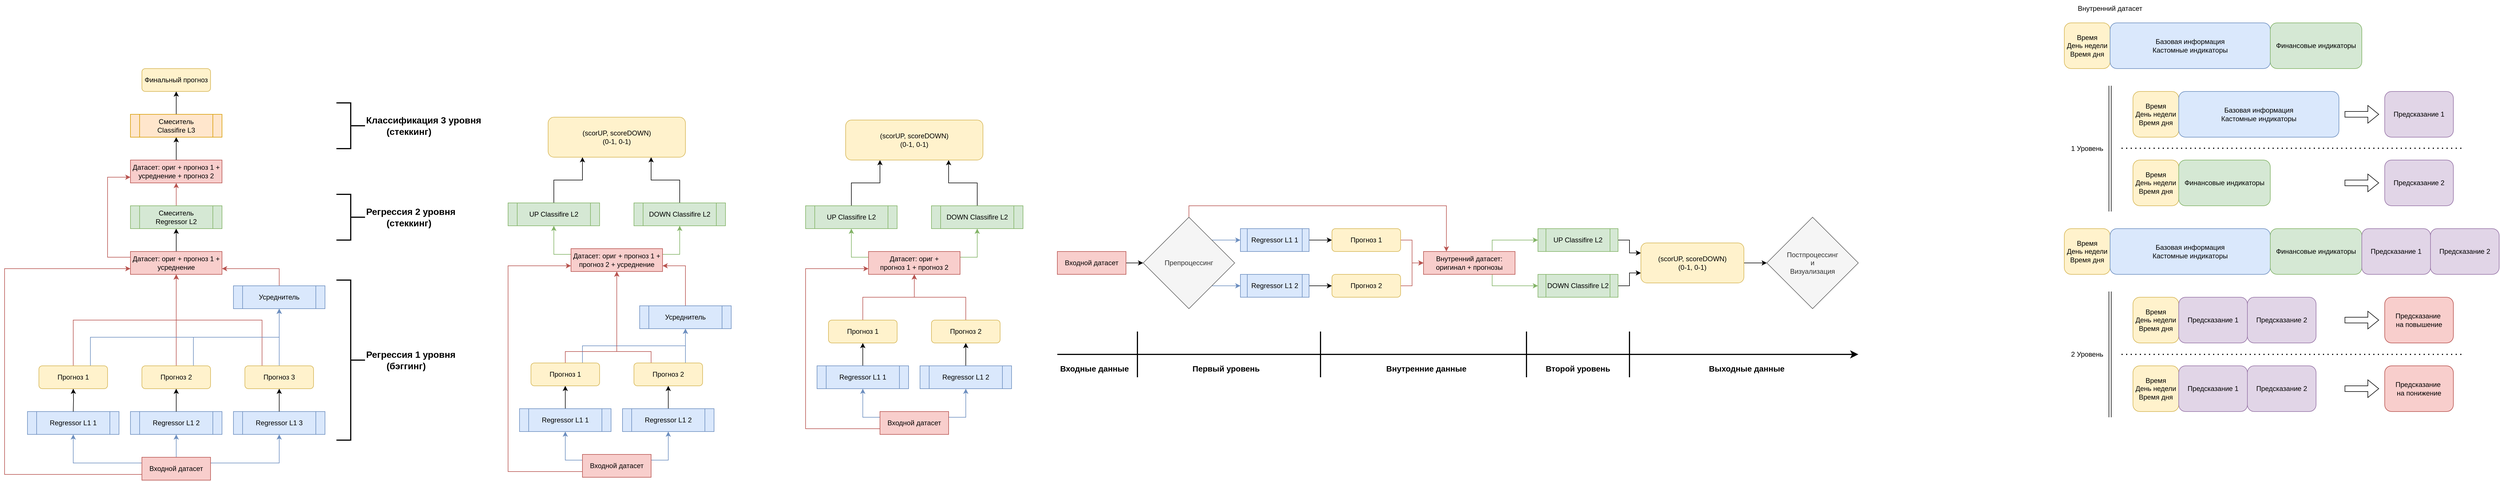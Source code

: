 <mxfile version="22.1.2" type="device">
  <diagram name="Страница 1" id="-PbHmPVPx92qNtvwvaU1">
    <mxGraphModel dx="3500" dy="2070" grid="1" gridSize="10" guides="1" tooltips="1" connect="1" arrows="1" fold="1" page="1" pageScale="1" pageWidth="1600" pageHeight="900" math="0" shadow="0">
      <root>
        <mxCell id="0" />
        <mxCell id="1" parent="0" />
        <mxCell id="qR7dvyqKIZMKu4I9WFlV-28" style="edgeStyle=orthogonalEdgeStyle;rounded=0;orthogonalLoop=1;jettySize=auto;html=1;exitX=1;exitY=0;exitDx=0;exitDy=0;entryX=0;entryY=0.5;entryDx=0;entryDy=0;fillColor=#dae8fc;strokeColor=#6c8ebf;" edge="1" parent="1" source="qR7dvyqKIZMKu4I9WFlV-21" target="qR7dvyqKIZMKu4I9WFlV-3">
          <mxGeometry relative="1" as="geometry" />
        </mxCell>
        <mxCell id="qR7dvyqKIZMKu4I9WFlV-27" style="edgeStyle=orthogonalEdgeStyle;rounded=0;orthogonalLoop=1;jettySize=auto;html=1;exitX=1;exitY=1;exitDx=0;exitDy=0;entryX=0;entryY=0.5;entryDx=0;entryDy=0;fillColor=#dae8fc;strokeColor=#6c8ebf;" edge="1" parent="1" source="qR7dvyqKIZMKu4I9WFlV-21" target="qR7dvyqKIZMKu4I9WFlV-2">
          <mxGeometry relative="1" as="geometry" />
        </mxCell>
        <mxCell id="IAB-obPx6H-1fxKOcOw--5" style="edgeStyle=orthogonalEdgeStyle;rounded=0;orthogonalLoop=1;jettySize=auto;html=1;entryX=0.5;entryY=1;entryDx=0;entryDy=0;fillColor=#dae8fc;strokeColor=#6c8ebf;" parent="1" source="IAB-obPx6H-1fxKOcOw--1" target="IAB-obPx6H-1fxKOcOw--2" edge="1">
          <mxGeometry relative="1" as="geometry">
            <Array as="points">
              <mxPoint x="360" y="850" />
            </Array>
          </mxGeometry>
        </mxCell>
        <mxCell id="IAB-obPx6H-1fxKOcOw--6" style="edgeStyle=orthogonalEdgeStyle;rounded=0;orthogonalLoop=1;jettySize=auto;html=1;entryX=0.5;entryY=1;entryDx=0;entryDy=0;fillColor=#dae8fc;strokeColor=#6c8ebf;" parent="1" source="IAB-obPx6H-1fxKOcOw--1" target="IAB-obPx6H-1fxKOcOw--3" edge="1">
          <mxGeometry relative="1" as="geometry" />
        </mxCell>
        <mxCell id="IAB-obPx6H-1fxKOcOw--7" style="edgeStyle=orthogonalEdgeStyle;rounded=0;orthogonalLoop=1;jettySize=auto;html=1;fillColor=#dae8fc;strokeColor=#6c8ebf;" parent="1" source="IAB-obPx6H-1fxKOcOw--1" target="IAB-obPx6H-1fxKOcOw--4" edge="1">
          <mxGeometry relative="1" as="geometry">
            <Array as="points">
              <mxPoint x="720" y="850" />
            </Array>
          </mxGeometry>
        </mxCell>
        <mxCell id="IAB-obPx6H-1fxKOcOw--16" style="edgeStyle=orthogonalEdgeStyle;rounded=0;orthogonalLoop=1;jettySize=auto;html=1;exitX=0;exitY=0.75;exitDx=0;exitDy=0;entryX=0;entryY=0.75;entryDx=0;entryDy=0;fillColor=#f8cecc;strokeColor=#b85450;" parent="1" source="IAB-obPx6H-1fxKOcOw--1" target="IAB-obPx6H-1fxKOcOw--15" edge="1">
          <mxGeometry relative="1" as="geometry">
            <Array as="points">
              <mxPoint x="240" y="870" />
              <mxPoint x="240" y="510" />
            </Array>
          </mxGeometry>
        </mxCell>
        <mxCell id="IAB-obPx6H-1fxKOcOw--1" value="Входной датасет" style="rounded=0;whiteSpace=wrap;html=1;fillColor=#f8cecc;strokeColor=#b85450;" parent="1" vertex="1">
          <mxGeometry x="480" y="840" width="120" height="40" as="geometry" />
        </mxCell>
        <mxCell id="IAB-obPx6H-1fxKOcOw--24" style="edgeStyle=orthogonalEdgeStyle;rounded=0;orthogonalLoop=1;jettySize=auto;html=1;entryX=0.5;entryY=1;entryDx=0;entryDy=0;" parent="1" source="IAB-obPx6H-1fxKOcOw--15" target="IAB-obPx6H-1fxKOcOw--23" edge="1">
          <mxGeometry relative="1" as="geometry" />
        </mxCell>
        <mxCell id="T4nfycj2DvPbodct1pP5-12" style="edgeStyle=orthogonalEdgeStyle;rounded=0;orthogonalLoop=1;jettySize=auto;html=1;exitX=0;exitY=0.25;exitDx=0;exitDy=0;entryX=0;entryY=0.75;entryDx=0;entryDy=0;fillColor=#f8cecc;strokeColor=#b85450;" parent="1" source="IAB-obPx6H-1fxKOcOw--15" target="T4nfycj2DvPbodct1pP5-10" edge="1">
          <mxGeometry relative="1" as="geometry">
            <Array as="points">
              <mxPoint x="420" y="490" />
              <mxPoint x="420" y="350" />
            </Array>
          </mxGeometry>
        </mxCell>
        <mxCell id="IAB-obPx6H-1fxKOcOw--15" value="Датасет: ориг + прогноз 1 +&lt;br&gt;усреднение" style="rounded=0;whiteSpace=wrap;html=1;fillColor=#f8cecc;strokeColor=#b85450;" parent="1" vertex="1">
          <mxGeometry x="460" y="480" width="160" height="40" as="geometry" />
        </mxCell>
        <mxCell id="IAB-obPx6H-1fxKOcOw--17" style="edgeStyle=orthogonalEdgeStyle;rounded=0;orthogonalLoop=1;jettySize=auto;html=1;exitX=0.5;exitY=0;exitDx=0;exitDy=0;entryX=0.5;entryY=1;entryDx=0;entryDy=0;fillColor=#f8cecc;strokeColor=#b85450;" parent="1" source="IAB-obPx6H-1fxKOcOw--8" target="IAB-obPx6H-1fxKOcOw--15" edge="1">
          <mxGeometry relative="1" as="geometry" />
        </mxCell>
        <mxCell id="IAB-obPx6H-1fxKOcOw--18" style="edgeStyle=orthogonalEdgeStyle;rounded=0;orthogonalLoop=1;jettySize=auto;html=1;exitX=0.5;exitY=0;exitDx=0;exitDy=0;entryX=0.5;entryY=1;entryDx=0;entryDy=0;fillColor=#f8cecc;strokeColor=#b85450;" parent="1" source="IAB-obPx6H-1fxKOcOw--9" target="IAB-obPx6H-1fxKOcOw--15" edge="1">
          <mxGeometry relative="1" as="geometry" />
        </mxCell>
        <mxCell id="IAB-obPx6H-1fxKOcOw--19" style="edgeStyle=orthogonalEdgeStyle;rounded=0;orthogonalLoop=1;jettySize=auto;html=1;exitX=0.25;exitY=0;exitDx=0;exitDy=0;entryX=0.5;entryY=1;entryDx=0;entryDy=0;fillColor=#f8cecc;strokeColor=#b85450;" parent="1" source="IAB-obPx6H-1fxKOcOw--10" target="IAB-obPx6H-1fxKOcOw--15" edge="1">
          <mxGeometry relative="1" as="geometry" />
        </mxCell>
        <mxCell id="IAB-obPx6H-1fxKOcOw--22" value="Финальный прогноз" style="rounded=1;whiteSpace=wrap;html=1;fillColor=#fff2cc;strokeColor=#d6b656;" parent="1" vertex="1">
          <mxGeometry x="480" y="160" width="120" height="40" as="geometry" />
        </mxCell>
        <mxCell id="T4nfycj2DvPbodct1pP5-11" style="edgeStyle=orthogonalEdgeStyle;rounded=0;orthogonalLoop=1;jettySize=auto;html=1;exitX=0.5;exitY=0;exitDx=0;exitDy=0;entryX=0.5;entryY=1;entryDx=0;entryDy=0;fillColor=#f8cecc;strokeColor=#b85450;" parent="1" source="IAB-obPx6H-1fxKOcOw--23" target="T4nfycj2DvPbodct1pP5-10" edge="1">
          <mxGeometry relative="1" as="geometry" />
        </mxCell>
        <mxCell id="IAB-obPx6H-1fxKOcOw--23" value="Смеситель&lt;br&gt;Regressor L2" style="shape=process;whiteSpace=wrap;html=1;backgroundOutline=1;fillColor=#d5e8d4;strokeColor=#82b366;" parent="1" vertex="1">
          <mxGeometry x="460" y="400" width="160" height="40" as="geometry" />
        </mxCell>
        <mxCell id="T4nfycj2DvPbodct1pP5-5" style="edgeStyle=orthogonalEdgeStyle;rounded=0;orthogonalLoop=1;jettySize=auto;html=1;exitX=0.5;exitY=0;exitDx=0;exitDy=0;fillColor=#f8cecc;strokeColor=#b85450;" parent="1" source="T4nfycj2DvPbodct1pP5-1" edge="1">
          <mxGeometry relative="1" as="geometry">
            <mxPoint x="620" y="510" as="targetPoint" />
            <Array as="points">
              <mxPoint x="720" y="510" />
              <mxPoint x="620" y="510" />
            </Array>
          </mxGeometry>
        </mxCell>
        <mxCell id="T4nfycj2DvPbodct1pP5-1" value="Усреднитель" style="shape=process;whiteSpace=wrap;html=1;backgroundOutline=1;fillColor=#dae8fc;strokeColor=#6c8ebf;" parent="1" vertex="1">
          <mxGeometry x="640" y="540" width="160" height="40" as="geometry" />
        </mxCell>
        <mxCell id="T4nfycj2DvPbodct1pP5-2" style="edgeStyle=orthogonalEdgeStyle;rounded=0;orthogonalLoop=1;jettySize=auto;html=1;exitX=0.5;exitY=0;exitDx=0;exitDy=0;entryX=0.5;entryY=1;entryDx=0;entryDy=0;fillColor=#dae8fc;strokeColor=#6c8ebf;" parent="1" source="IAB-obPx6H-1fxKOcOw--10" target="T4nfycj2DvPbodct1pP5-1" edge="1">
          <mxGeometry relative="1" as="geometry" />
        </mxCell>
        <mxCell id="T4nfycj2DvPbodct1pP5-4" style="edgeStyle=orthogonalEdgeStyle;rounded=0;orthogonalLoop=1;jettySize=auto;html=1;exitX=0.75;exitY=0;exitDx=0;exitDy=0;entryX=0.5;entryY=1;entryDx=0;entryDy=0;fillColor=#dae8fc;strokeColor=#6c8ebf;" parent="1" source="IAB-obPx6H-1fxKOcOw--8" target="T4nfycj2DvPbodct1pP5-1" edge="1">
          <mxGeometry relative="1" as="geometry" />
        </mxCell>
        <mxCell id="IAB-obPx6H-1fxKOcOw--2" value="Regressor L1 1" style="shape=process;whiteSpace=wrap;html=1;backgroundOutline=1;fillColor=#dae8fc;strokeColor=#6c8ebf;" parent="1" vertex="1">
          <mxGeometry x="280" y="760" width="160" height="40" as="geometry" />
        </mxCell>
        <mxCell id="IAB-obPx6H-1fxKOcOw--3" value="Regressor L1 2" style="shape=process;whiteSpace=wrap;html=1;backgroundOutline=1;fillColor=#dae8fc;strokeColor=#6c8ebf;" parent="1" vertex="1">
          <mxGeometry x="460" y="760" width="160" height="40" as="geometry" />
        </mxCell>
        <mxCell id="IAB-obPx6H-1fxKOcOw--4" value="Regressor L1 3" style="shape=process;whiteSpace=wrap;html=1;backgroundOutline=1;fillColor=#dae8fc;strokeColor=#6c8ebf;" parent="1" vertex="1">
          <mxGeometry x="640" y="760" width="160" height="40" as="geometry" />
        </mxCell>
        <mxCell id="IAB-obPx6H-1fxKOcOw--8" value="Прогноз 1" style="rounded=1;whiteSpace=wrap;html=1;fillColor=#fff2cc;strokeColor=#d6b656;" parent="1" vertex="1">
          <mxGeometry x="300" y="680" width="120" height="40" as="geometry" />
        </mxCell>
        <mxCell id="IAB-obPx6H-1fxKOcOw--11" style="edgeStyle=orthogonalEdgeStyle;rounded=0;orthogonalLoop=1;jettySize=auto;html=1;entryX=0.5;entryY=1;entryDx=0;entryDy=0;" parent="1" target="IAB-obPx6H-1fxKOcOw--8" edge="1">
          <mxGeometry relative="1" as="geometry">
            <mxPoint x="360" y="760" as="sourcePoint" />
          </mxGeometry>
        </mxCell>
        <mxCell id="T4nfycj2DvPbodct1pP5-7" style="edgeStyle=orthogonalEdgeStyle;rounded=0;orthogonalLoop=1;jettySize=auto;html=1;exitX=0.75;exitY=0;exitDx=0;exitDy=0;entryX=0.5;entryY=1;entryDx=0;entryDy=0;fillColor=#dae8fc;strokeColor=#6c8ebf;" parent="1" source="IAB-obPx6H-1fxKOcOw--9" target="T4nfycj2DvPbodct1pP5-1" edge="1">
          <mxGeometry relative="1" as="geometry" />
        </mxCell>
        <mxCell id="IAB-obPx6H-1fxKOcOw--9" value="Прогноз 2" style="rounded=1;whiteSpace=wrap;html=1;fillColor=#fff2cc;strokeColor=#d6b656;" parent="1" vertex="1">
          <mxGeometry x="480" y="680" width="120" height="40" as="geometry" />
        </mxCell>
        <mxCell id="IAB-obPx6H-1fxKOcOw--12" style="edgeStyle=orthogonalEdgeStyle;rounded=0;orthogonalLoop=1;jettySize=auto;html=1;entryX=0.5;entryY=1;entryDx=0;entryDy=0;" parent="1" source="IAB-obPx6H-1fxKOcOw--3" target="IAB-obPx6H-1fxKOcOw--9" edge="1">
          <mxGeometry relative="1" as="geometry" />
        </mxCell>
        <mxCell id="IAB-obPx6H-1fxKOcOw--10" value="Прогноз 3" style="rounded=1;whiteSpace=wrap;html=1;fillColor=#fff2cc;strokeColor=#d6b656;" parent="1" vertex="1">
          <mxGeometry x="660" y="680" width="120" height="40" as="geometry" />
        </mxCell>
        <mxCell id="IAB-obPx6H-1fxKOcOw--13" style="edgeStyle=orthogonalEdgeStyle;rounded=0;orthogonalLoop=1;jettySize=auto;html=1;entryX=0.5;entryY=1;entryDx=0;entryDy=0;" parent="1" source="IAB-obPx6H-1fxKOcOw--4" target="IAB-obPx6H-1fxKOcOw--10" edge="1">
          <mxGeometry relative="1" as="geometry" />
        </mxCell>
        <mxCell id="T4nfycj2DvPbodct1pP5-8" value="Регрессия 1 уровня&lt;br&gt;&lt;span style=&quot;white-space: pre;&quot;&gt;&#x9;&lt;/span&gt;(бэггинг)" style="strokeWidth=2;html=1;shape=mxgraph.flowchart.annotation_2;align=left;labelPosition=right;pointerEvents=1;flipH=1;fontStyle=1;fontSize=16;" parent="1" vertex="1">
          <mxGeometry x="820" y="530" width="50" height="280" as="geometry" />
        </mxCell>
        <mxCell id="T4nfycj2DvPbodct1pP5-15" style="edgeStyle=orthogonalEdgeStyle;rounded=0;orthogonalLoop=1;jettySize=auto;html=1;entryX=0.5;entryY=1;entryDx=0;entryDy=0;" parent="1" source="T4nfycj2DvPbodct1pP5-10" target="T4nfycj2DvPbodct1pP5-14" edge="1">
          <mxGeometry relative="1" as="geometry" />
        </mxCell>
        <mxCell id="T4nfycj2DvPbodct1pP5-10" value="Датасет: ориг + прогноз 1 +&lt;br&gt;усреднение + прогноз 2" style="rounded=0;whiteSpace=wrap;html=1;fillColor=#f8cecc;strokeColor=#b85450;" parent="1" vertex="1">
          <mxGeometry x="460" y="320" width="160" height="40" as="geometry" />
        </mxCell>
        <mxCell id="T4nfycj2DvPbodct1pP5-13" value="Регрессия 2 уровня&lt;br&gt;&lt;span style=&quot;white-space: pre;&quot;&gt;&#x9;&lt;/span&gt;(стеккинг)" style="strokeWidth=2;html=1;shape=mxgraph.flowchart.annotation_2;align=left;labelPosition=right;pointerEvents=1;flipH=1;fontStyle=1;fontSize=16;" parent="1" vertex="1">
          <mxGeometry x="820" y="380" width="50" height="80" as="geometry" />
        </mxCell>
        <mxCell id="T4nfycj2DvPbodct1pP5-16" style="edgeStyle=orthogonalEdgeStyle;rounded=0;orthogonalLoop=1;jettySize=auto;html=1;exitX=0.5;exitY=0;exitDx=0;exitDy=0;entryX=0.5;entryY=1;entryDx=0;entryDy=0;" parent="1" source="T4nfycj2DvPbodct1pP5-14" target="IAB-obPx6H-1fxKOcOw--22" edge="1">
          <mxGeometry relative="1" as="geometry" />
        </mxCell>
        <mxCell id="T4nfycj2DvPbodct1pP5-14" value="Смеситель&lt;br&gt;Classifire L3" style="shape=process;whiteSpace=wrap;html=1;backgroundOutline=1;fillColor=#ffe6cc;strokeColor=#d79b00;" parent="1" vertex="1">
          <mxGeometry x="460" y="240" width="160" height="40" as="geometry" />
        </mxCell>
        <mxCell id="T4nfycj2DvPbodct1pP5-17" value="Классификация 3 уровня&lt;br&gt;&lt;span style=&quot;white-space: pre;&quot;&gt;&#x9;&lt;/span&gt;(стеккинг)" style="strokeWidth=2;html=1;shape=mxgraph.flowchart.annotation_2;align=left;labelPosition=right;pointerEvents=1;flipH=1;fontStyle=1;fontSize=16;" parent="1" vertex="1">
          <mxGeometry x="820" y="220" width="50" height="80" as="geometry" />
        </mxCell>
        <mxCell id="mc2xTIKdBXK_DJrOslDU-16" style="edgeStyle=orthogonalEdgeStyle;rounded=0;orthogonalLoop=1;jettySize=auto;html=1;exitX=0.5;exitY=0;exitDx=0;exitDy=0;entryX=0.5;entryY=1;entryDx=0;entryDy=0;" parent="1" source="mc2xTIKdBXK_DJrOslDU-1" target="mc2xTIKdBXK_DJrOslDU-6" edge="1">
          <mxGeometry relative="1" as="geometry" />
        </mxCell>
        <mxCell id="mc2xTIKdBXK_DJrOslDU-1" value="Regressor L1 2" style="shape=process;whiteSpace=wrap;html=1;backgroundOutline=1;fillColor=#dae8fc;strokeColor=#6c8ebf;" parent="1" vertex="1">
          <mxGeometry x="1840" y="680" width="160" height="40" as="geometry" />
        </mxCell>
        <mxCell id="mc2xTIKdBXK_DJrOslDU-13" style="edgeStyle=orthogonalEdgeStyle;rounded=0;orthogonalLoop=1;jettySize=auto;html=1;exitX=1;exitY=0.25;exitDx=0;exitDy=0;entryX=0.5;entryY=1;entryDx=0;entryDy=0;fillColor=#dae8fc;strokeColor=#6c8ebf;" parent="1" source="mc2xTIKdBXK_DJrOslDU-3" target="mc2xTIKdBXK_DJrOslDU-1" edge="1">
          <mxGeometry relative="1" as="geometry" />
        </mxCell>
        <mxCell id="mc2xTIKdBXK_DJrOslDU-14" style="edgeStyle=orthogonalEdgeStyle;rounded=0;orthogonalLoop=1;jettySize=auto;html=1;exitX=0;exitY=0.25;exitDx=0;exitDy=0;entryX=0.5;entryY=1;entryDx=0;entryDy=0;fillColor=#dae8fc;strokeColor=#6c8ebf;" parent="1" source="mc2xTIKdBXK_DJrOslDU-3" target="mc2xTIKdBXK_DJrOslDU-4" edge="1">
          <mxGeometry relative="1" as="geometry" />
        </mxCell>
        <mxCell id="mc2xTIKdBXK_DJrOslDU-26" style="edgeStyle=orthogonalEdgeStyle;rounded=0;orthogonalLoop=1;jettySize=auto;html=1;exitX=0;exitY=0.75;exitDx=0;exitDy=0;entryX=0;entryY=0.75;entryDx=0;entryDy=0;fillColor=#f8cecc;strokeColor=#b85450;" parent="1" source="mc2xTIKdBXK_DJrOslDU-3" target="mc2xTIKdBXK_DJrOslDU-8" edge="1">
          <mxGeometry relative="1" as="geometry">
            <Array as="points">
              <mxPoint x="1640" y="790" />
              <mxPoint x="1640" y="510" />
            </Array>
          </mxGeometry>
        </mxCell>
        <mxCell id="mc2xTIKdBXK_DJrOslDU-3" value="Входной датасет" style="rounded=0;whiteSpace=wrap;html=1;fillColor=#f8cecc;strokeColor=#b85450;" parent="1" vertex="1">
          <mxGeometry x="1770" y="760" width="120" height="40" as="geometry" />
        </mxCell>
        <mxCell id="mc2xTIKdBXK_DJrOslDU-15" style="edgeStyle=orthogonalEdgeStyle;rounded=0;orthogonalLoop=1;jettySize=auto;html=1;exitX=0.5;exitY=0;exitDx=0;exitDy=0;entryX=0.5;entryY=1;entryDx=0;entryDy=0;" parent="1" source="mc2xTIKdBXK_DJrOslDU-4" target="mc2xTIKdBXK_DJrOslDU-5" edge="1">
          <mxGeometry relative="1" as="geometry" />
        </mxCell>
        <mxCell id="mc2xTIKdBXK_DJrOslDU-4" value="Regressor L1 1" style="shape=process;whiteSpace=wrap;html=1;backgroundOutline=1;fillColor=#dae8fc;strokeColor=#6c8ebf;" parent="1" vertex="1">
          <mxGeometry x="1660" y="680" width="160" height="40" as="geometry" />
        </mxCell>
        <mxCell id="mc2xTIKdBXK_DJrOslDU-20" style="edgeStyle=orthogonalEdgeStyle;rounded=0;orthogonalLoop=1;jettySize=auto;html=1;exitX=0.5;exitY=0;exitDx=0;exitDy=0;entryX=0.5;entryY=1;entryDx=0;entryDy=0;fillColor=#f8cecc;strokeColor=#b85450;" parent="1" source="mc2xTIKdBXK_DJrOslDU-5" target="mc2xTIKdBXK_DJrOslDU-8" edge="1">
          <mxGeometry relative="1" as="geometry">
            <Array as="points">
              <mxPoint x="1740" y="560" />
              <mxPoint x="1830" y="560" />
            </Array>
          </mxGeometry>
        </mxCell>
        <mxCell id="mc2xTIKdBXK_DJrOslDU-5" value="Прогноз 1" style="rounded=1;whiteSpace=wrap;html=1;fillColor=#fff2cc;strokeColor=#d6b656;" parent="1" vertex="1">
          <mxGeometry x="1680" y="600" width="120" height="40" as="geometry" />
        </mxCell>
        <mxCell id="mc2xTIKdBXK_DJrOslDU-19" style="edgeStyle=orthogonalEdgeStyle;rounded=0;orthogonalLoop=1;jettySize=auto;html=1;exitX=0.5;exitY=0;exitDx=0;exitDy=0;entryX=0.5;entryY=1;entryDx=0;entryDy=0;fillColor=#f8cecc;strokeColor=#b85450;" parent="1" source="mc2xTIKdBXK_DJrOslDU-6" target="mc2xTIKdBXK_DJrOslDU-8" edge="1">
          <mxGeometry relative="1" as="geometry">
            <Array as="points">
              <mxPoint x="1920" y="560" />
              <mxPoint x="1830" y="560" />
            </Array>
          </mxGeometry>
        </mxCell>
        <mxCell id="mc2xTIKdBXK_DJrOslDU-6" value="Прогноз 2" style="rounded=1;whiteSpace=wrap;html=1;fillColor=#fff2cc;strokeColor=#d6b656;" parent="1" vertex="1">
          <mxGeometry x="1860" y="600" width="120" height="40" as="geometry" />
        </mxCell>
        <mxCell id="mc2xTIKdBXK_DJrOslDU-22" style="edgeStyle=orthogonalEdgeStyle;rounded=0;orthogonalLoop=1;jettySize=auto;html=1;exitX=1;exitY=0.25;exitDx=0;exitDy=0;entryX=0.5;entryY=1;entryDx=0;entryDy=0;fillColor=#d5e8d4;strokeColor=#82b366;" parent="1" source="mc2xTIKdBXK_DJrOslDU-8" target="mc2xTIKdBXK_DJrOslDU-11" edge="1">
          <mxGeometry relative="1" as="geometry" />
        </mxCell>
        <mxCell id="mc2xTIKdBXK_DJrOslDU-23" style="edgeStyle=orthogonalEdgeStyle;rounded=0;orthogonalLoop=1;jettySize=auto;html=1;exitX=0;exitY=0.25;exitDx=0;exitDy=0;entryX=0.5;entryY=1;entryDx=0;entryDy=0;fillColor=#d5e8d4;strokeColor=#82b366;" parent="1" source="mc2xTIKdBXK_DJrOslDU-8" target="mc2xTIKdBXK_DJrOslDU-10" edge="1">
          <mxGeometry relative="1" as="geometry" />
        </mxCell>
        <mxCell id="mc2xTIKdBXK_DJrOslDU-8" value="Датасет: ориг + &lt;br&gt;прогноз 1 + прогноз 2" style="rounded=0;whiteSpace=wrap;html=1;fillColor=#f8cecc;strokeColor=#b85450;" parent="1" vertex="1">
          <mxGeometry x="1750" y="480" width="160" height="40" as="geometry" />
        </mxCell>
        <mxCell id="mc2xTIKdBXK_DJrOslDU-25" style="edgeStyle=orthogonalEdgeStyle;rounded=0;orthogonalLoop=1;jettySize=auto;html=1;exitX=0.5;exitY=0;exitDx=0;exitDy=0;entryX=0.25;entryY=1;entryDx=0;entryDy=0;" parent="1" source="mc2xTIKdBXK_DJrOslDU-10" target="mc2xTIKdBXK_DJrOslDU-12" edge="1">
          <mxGeometry relative="1" as="geometry" />
        </mxCell>
        <mxCell id="mc2xTIKdBXK_DJrOslDU-10" value="UP Classifire L2" style="shape=process;whiteSpace=wrap;html=1;backgroundOutline=1;fillColor=#d5e8d4;strokeColor=#82b366;" parent="1" vertex="1">
          <mxGeometry x="1640" y="400" width="160" height="40" as="geometry" />
        </mxCell>
        <mxCell id="mc2xTIKdBXK_DJrOslDU-24" style="edgeStyle=orthogonalEdgeStyle;rounded=0;orthogonalLoop=1;jettySize=auto;html=1;exitX=0.5;exitY=0;exitDx=0;exitDy=0;entryX=0.75;entryY=1;entryDx=0;entryDy=0;" parent="1" source="mc2xTIKdBXK_DJrOslDU-11" target="mc2xTIKdBXK_DJrOslDU-12" edge="1">
          <mxGeometry relative="1" as="geometry" />
        </mxCell>
        <mxCell id="mc2xTIKdBXK_DJrOslDU-11" value="DOWN Classifire L2" style="shape=process;whiteSpace=wrap;html=1;backgroundOutline=1;fillColor=#d5e8d4;strokeColor=#82b366;" parent="1" vertex="1">
          <mxGeometry x="1860" y="400" width="160" height="40" as="geometry" />
        </mxCell>
        <mxCell id="mc2xTIKdBXK_DJrOslDU-12" value="(scorUP, scoreDOWN)&lt;br&gt;(0-1, 0-1)" style="rounded=1;whiteSpace=wrap;html=1;fillColor=#fff2cc;strokeColor=#d6b656;" parent="1" vertex="1">
          <mxGeometry x="1710" y="250" width="240" height="70" as="geometry" />
        </mxCell>
        <mxCell id="ITJyrdx6Sr3zyiOmxqnb-1" style="edgeStyle=orthogonalEdgeStyle;rounded=0;orthogonalLoop=1;jettySize=auto;html=1;exitX=0.5;exitY=0;exitDx=0;exitDy=0;entryX=0.5;entryY=1;entryDx=0;entryDy=0;" parent="1" source="ITJyrdx6Sr3zyiOmxqnb-2" target="ITJyrdx6Sr3zyiOmxqnb-14" edge="1">
          <mxGeometry relative="1" as="geometry" />
        </mxCell>
        <mxCell id="ITJyrdx6Sr3zyiOmxqnb-2" value="Regressor L1 2" style="shape=process;whiteSpace=wrap;html=1;backgroundOutline=1;fillColor=#dae8fc;strokeColor=#6c8ebf;" parent="1" vertex="1">
          <mxGeometry x="1320" y="755" width="160" height="40" as="geometry" />
        </mxCell>
        <mxCell id="ITJyrdx6Sr3zyiOmxqnb-3" style="edgeStyle=orthogonalEdgeStyle;rounded=0;orthogonalLoop=1;jettySize=auto;html=1;exitX=1;exitY=0.25;exitDx=0;exitDy=0;entryX=0.5;entryY=1;entryDx=0;entryDy=0;fillColor=#dae8fc;strokeColor=#6c8ebf;" parent="1" source="ITJyrdx6Sr3zyiOmxqnb-6" target="ITJyrdx6Sr3zyiOmxqnb-2" edge="1">
          <mxGeometry relative="1" as="geometry" />
        </mxCell>
        <mxCell id="ITJyrdx6Sr3zyiOmxqnb-4" style="edgeStyle=orthogonalEdgeStyle;rounded=0;orthogonalLoop=1;jettySize=auto;html=1;exitX=0;exitY=0.25;exitDx=0;exitDy=0;entryX=0.5;entryY=1;entryDx=0;entryDy=0;fillColor=#dae8fc;strokeColor=#6c8ebf;" parent="1" source="ITJyrdx6Sr3zyiOmxqnb-6" target="ITJyrdx6Sr3zyiOmxqnb-8" edge="1">
          <mxGeometry relative="1" as="geometry" />
        </mxCell>
        <mxCell id="ITJyrdx6Sr3zyiOmxqnb-5" style="edgeStyle=orthogonalEdgeStyle;rounded=0;orthogonalLoop=1;jettySize=auto;html=1;exitX=0;exitY=0.75;exitDx=0;exitDy=0;entryX=0;entryY=0.75;entryDx=0;entryDy=0;fillColor=#f8cecc;strokeColor=#b85450;" parent="1" source="ITJyrdx6Sr3zyiOmxqnb-6" target="ITJyrdx6Sr3zyiOmxqnb-19" edge="1">
          <mxGeometry relative="1" as="geometry">
            <Array as="points">
              <mxPoint x="1120" y="865" />
              <mxPoint x="1120" y="505" />
            </Array>
          </mxGeometry>
        </mxCell>
        <mxCell id="ITJyrdx6Sr3zyiOmxqnb-6" value="Входной датасет" style="rounded=0;whiteSpace=wrap;html=1;fillColor=#f8cecc;strokeColor=#b85450;" parent="1" vertex="1">
          <mxGeometry x="1250" y="835" width="120" height="40" as="geometry" />
        </mxCell>
        <mxCell id="ITJyrdx6Sr3zyiOmxqnb-7" style="edgeStyle=orthogonalEdgeStyle;rounded=0;orthogonalLoop=1;jettySize=auto;html=1;exitX=0.5;exitY=0;exitDx=0;exitDy=0;entryX=0.5;entryY=1;entryDx=0;entryDy=0;" parent="1" source="ITJyrdx6Sr3zyiOmxqnb-8" target="ITJyrdx6Sr3zyiOmxqnb-11" edge="1">
          <mxGeometry relative="1" as="geometry" />
        </mxCell>
        <mxCell id="ITJyrdx6Sr3zyiOmxqnb-8" value="Regressor L1 1" style="shape=process;whiteSpace=wrap;html=1;backgroundOutline=1;fillColor=#dae8fc;strokeColor=#6c8ebf;" parent="1" vertex="1">
          <mxGeometry x="1140" y="755" width="160" height="40" as="geometry" />
        </mxCell>
        <mxCell id="ITJyrdx6Sr3zyiOmxqnb-9" style="edgeStyle=orthogonalEdgeStyle;rounded=0;orthogonalLoop=1;jettySize=auto;html=1;exitX=0.75;exitY=0;exitDx=0;exitDy=0;entryX=0.5;entryY=1;entryDx=0;entryDy=0;fillColor=#dae8fc;strokeColor=#6c8ebf;" parent="1" source="ITJyrdx6Sr3zyiOmxqnb-11" target="ITJyrdx6Sr3zyiOmxqnb-16" edge="1">
          <mxGeometry relative="1" as="geometry">
            <mxPoint x="1400" y="635" as="targetPoint" />
          </mxGeometry>
        </mxCell>
        <mxCell id="ITJyrdx6Sr3zyiOmxqnb-10" style="edgeStyle=orthogonalEdgeStyle;rounded=0;orthogonalLoop=1;jettySize=auto;html=1;exitX=0.5;exitY=0;exitDx=0;exitDy=0;entryX=0.5;entryY=1;entryDx=0;entryDy=0;fillColor=#f8cecc;strokeColor=#b85450;" parent="1" source="ITJyrdx6Sr3zyiOmxqnb-11" target="ITJyrdx6Sr3zyiOmxqnb-19" edge="1">
          <mxGeometry relative="1" as="geometry">
            <Array as="points">
              <mxPoint x="1220" y="655" />
              <mxPoint x="1310" y="655" />
            </Array>
          </mxGeometry>
        </mxCell>
        <mxCell id="ITJyrdx6Sr3zyiOmxqnb-11" value="Прогноз 1" style="rounded=1;whiteSpace=wrap;html=1;fillColor=#fff2cc;strokeColor=#d6b656;" parent="1" vertex="1">
          <mxGeometry x="1160" y="675" width="120" height="40" as="geometry" />
        </mxCell>
        <mxCell id="ITJyrdx6Sr3zyiOmxqnb-12" style="edgeStyle=orthogonalEdgeStyle;rounded=0;orthogonalLoop=1;jettySize=auto;html=1;exitX=0.75;exitY=0;exitDx=0;exitDy=0;entryX=0.5;entryY=1;entryDx=0;entryDy=0;fillColor=#dae8fc;strokeColor=#6c8ebf;" parent="1" source="ITJyrdx6Sr3zyiOmxqnb-14" target="ITJyrdx6Sr3zyiOmxqnb-16" edge="1">
          <mxGeometry relative="1" as="geometry" />
        </mxCell>
        <mxCell id="ITJyrdx6Sr3zyiOmxqnb-13" style="edgeStyle=orthogonalEdgeStyle;rounded=0;orthogonalLoop=1;jettySize=auto;html=1;exitX=0.25;exitY=0;exitDx=0;exitDy=0;entryX=0.5;entryY=1;entryDx=0;entryDy=0;fillColor=#f8cecc;strokeColor=#b85450;" parent="1" source="ITJyrdx6Sr3zyiOmxqnb-14" target="ITJyrdx6Sr3zyiOmxqnb-19" edge="1">
          <mxGeometry relative="1" as="geometry">
            <Array as="points">
              <mxPoint x="1370" y="655" />
              <mxPoint x="1310" y="655" />
            </Array>
          </mxGeometry>
        </mxCell>
        <mxCell id="ITJyrdx6Sr3zyiOmxqnb-14" value="Прогноз 2" style="rounded=1;whiteSpace=wrap;html=1;fillColor=#fff2cc;strokeColor=#d6b656;" parent="1" vertex="1">
          <mxGeometry x="1340" y="675" width="120" height="40" as="geometry" />
        </mxCell>
        <mxCell id="ITJyrdx6Sr3zyiOmxqnb-15" style="edgeStyle=orthogonalEdgeStyle;rounded=0;orthogonalLoop=1;jettySize=auto;html=1;exitX=0.5;exitY=0;exitDx=0;exitDy=0;entryX=1;entryY=0.75;entryDx=0;entryDy=0;fillColor=#f8cecc;strokeColor=#b85450;" parent="1" source="ITJyrdx6Sr3zyiOmxqnb-16" target="ITJyrdx6Sr3zyiOmxqnb-19" edge="1">
          <mxGeometry relative="1" as="geometry" />
        </mxCell>
        <mxCell id="ITJyrdx6Sr3zyiOmxqnb-16" value="Усреднитель" style="shape=process;whiteSpace=wrap;html=1;backgroundOutline=1;fillColor=#dae8fc;strokeColor=#6c8ebf;" parent="1" vertex="1">
          <mxGeometry x="1350" y="575" width="160" height="40" as="geometry" />
        </mxCell>
        <mxCell id="ITJyrdx6Sr3zyiOmxqnb-17" style="edgeStyle=orthogonalEdgeStyle;rounded=0;orthogonalLoop=1;jettySize=auto;html=1;exitX=1;exitY=0.25;exitDx=0;exitDy=0;entryX=0.5;entryY=1;entryDx=0;entryDy=0;fillColor=#d5e8d4;strokeColor=#82b366;" parent="1" source="ITJyrdx6Sr3zyiOmxqnb-19" target="ITJyrdx6Sr3zyiOmxqnb-23" edge="1">
          <mxGeometry relative="1" as="geometry" />
        </mxCell>
        <mxCell id="ITJyrdx6Sr3zyiOmxqnb-18" style="edgeStyle=orthogonalEdgeStyle;rounded=0;orthogonalLoop=1;jettySize=auto;html=1;exitX=0;exitY=0.25;exitDx=0;exitDy=0;entryX=0.5;entryY=1;entryDx=0;entryDy=0;fillColor=#d5e8d4;strokeColor=#82b366;" parent="1" source="ITJyrdx6Sr3zyiOmxqnb-19" target="ITJyrdx6Sr3zyiOmxqnb-21" edge="1">
          <mxGeometry relative="1" as="geometry" />
        </mxCell>
        <mxCell id="ITJyrdx6Sr3zyiOmxqnb-19" value="Датасет: ориг + прогноз 1 +&lt;br&gt;прогноз 2 + усреднение" style="rounded=0;whiteSpace=wrap;html=1;fillColor=#f8cecc;strokeColor=#b85450;" parent="1" vertex="1">
          <mxGeometry x="1230" y="475" width="160" height="40" as="geometry" />
        </mxCell>
        <mxCell id="ITJyrdx6Sr3zyiOmxqnb-20" style="edgeStyle=orthogonalEdgeStyle;rounded=0;orthogonalLoop=1;jettySize=auto;html=1;exitX=0.5;exitY=0;exitDx=0;exitDy=0;entryX=0.25;entryY=1;entryDx=0;entryDy=0;" parent="1" source="ITJyrdx6Sr3zyiOmxqnb-21" target="ITJyrdx6Sr3zyiOmxqnb-24" edge="1">
          <mxGeometry relative="1" as="geometry" />
        </mxCell>
        <mxCell id="ITJyrdx6Sr3zyiOmxqnb-21" value="UP Classifire L2" style="shape=process;whiteSpace=wrap;html=1;backgroundOutline=1;fillColor=#d5e8d4;strokeColor=#82b366;" parent="1" vertex="1">
          <mxGeometry x="1120" y="395" width="160" height="40" as="geometry" />
        </mxCell>
        <mxCell id="ITJyrdx6Sr3zyiOmxqnb-22" style="edgeStyle=orthogonalEdgeStyle;rounded=0;orthogonalLoop=1;jettySize=auto;html=1;exitX=0.5;exitY=0;exitDx=0;exitDy=0;entryX=0.75;entryY=1;entryDx=0;entryDy=0;" parent="1" source="ITJyrdx6Sr3zyiOmxqnb-23" target="ITJyrdx6Sr3zyiOmxqnb-24" edge="1">
          <mxGeometry relative="1" as="geometry" />
        </mxCell>
        <mxCell id="ITJyrdx6Sr3zyiOmxqnb-23" value="DOWN Classifire L2" style="shape=process;whiteSpace=wrap;html=1;backgroundOutline=1;fillColor=#d5e8d4;strokeColor=#82b366;" parent="1" vertex="1">
          <mxGeometry x="1340" y="395" width="160" height="40" as="geometry" />
        </mxCell>
        <mxCell id="ITJyrdx6Sr3zyiOmxqnb-24" value="(scorUP, scoreDOWN)&lt;br&gt;(0-1, 0-1)" style="rounded=1;whiteSpace=wrap;html=1;fillColor=#fff2cc;strokeColor=#d6b656;" parent="1" vertex="1">
          <mxGeometry x="1190" y="245" width="240" height="70" as="geometry" />
        </mxCell>
        <mxCell id="qR7dvyqKIZMKu4I9WFlV-20" style="edgeStyle=orthogonalEdgeStyle;rounded=0;orthogonalLoop=1;jettySize=auto;html=1;exitX=0.5;exitY=0;exitDx=0;exitDy=0;entryX=0.25;entryY=0;entryDx=0;entryDy=0;fillColor=#f8cecc;strokeColor=#b85450;" edge="1" parent="1" source="qR7dvyqKIZMKu4I9WFlV-21" target="qR7dvyqKIZMKu4I9WFlV-10">
          <mxGeometry relative="1" as="geometry">
            <Array as="points">
              <mxPoint x="2310" y="400" />
              <mxPoint x="2760" y="400" />
            </Array>
          </mxGeometry>
        </mxCell>
        <mxCell id="qR7dvyqKIZMKu4I9WFlV-22" style="edgeStyle=orthogonalEdgeStyle;rounded=0;orthogonalLoop=1;jettySize=auto;html=1;exitX=1;exitY=0.5;exitDx=0;exitDy=0;entryX=0;entryY=0.5;entryDx=0;entryDy=0;" edge="1" parent="1" source="qR7dvyqKIZMKu4I9WFlV-1" target="qR7dvyqKIZMKu4I9WFlV-21">
          <mxGeometry relative="1" as="geometry" />
        </mxCell>
        <mxCell id="qR7dvyqKIZMKu4I9WFlV-1" value="Входной датасет" style="rounded=0;whiteSpace=wrap;html=1;fillColor=#f8cecc;strokeColor=#b85450;" vertex="1" parent="1">
          <mxGeometry x="2080" y="480" width="120" height="40" as="geometry" />
        </mxCell>
        <mxCell id="qR7dvyqKIZMKu4I9WFlV-9" style="edgeStyle=orthogonalEdgeStyle;rounded=0;orthogonalLoop=1;jettySize=auto;html=1;exitX=1;exitY=0.5;exitDx=0;exitDy=0;entryX=0;entryY=0.5;entryDx=0;entryDy=0;" edge="1" parent="1" source="qR7dvyqKIZMKu4I9WFlV-2" target="qR7dvyqKIZMKu4I9WFlV-7">
          <mxGeometry relative="1" as="geometry" />
        </mxCell>
        <mxCell id="qR7dvyqKIZMKu4I9WFlV-2" value="Regressor L1 2" style="shape=process;whiteSpace=wrap;html=1;backgroundOutline=1;fillColor=#dae8fc;strokeColor=#6c8ebf;" vertex="1" parent="1">
          <mxGeometry x="2400" y="520" width="120" height="40" as="geometry" />
        </mxCell>
        <mxCell id="qR7dvyqKIZMKu4I9WFlV-8" style="edgeStyle=orthogonalEdgeStyle;rounded=0;orthogonalLoop=1;jettySize=auto;html=1;exitX=1;exitY=0.5;exitDx=0;exitDy=0;entryX=0;entryY=0.5;entryDx=0;entryDy=0;" edge="1" parent="1" source="qR7dvyqKIZMKu4I9WFlV-3" target="qR7dvyqKIZMKu4I9WFlV-6">
          <mxGeometry relative="1" as="geometry" />
        </mxCell>
        <mxCell id="qR7dvyqKIZMKu4I9WFlV-3" value="Regressor L1 1" style="shape=process;whiteSpace=wrap;html=1;backgroundOutline=1;fillColor=#dae8fc;strokeColor=#6c8ebf;" vertex="1" parent="1">
          <mxGeometry x="2400" y="440" width="120" height="40" as="geometry" />
        </mxCell>
        <mxCell id="qR7dvyqKIZMKu4I9WFlV-11" style="edgeStyle=orthogonalEdgeStyle;rounded=0;orthogonalLoop=1;jettySize=auto;html=1;exitX=1;exitY=0.5;exitDx=0;exitDy=0;entryX=0;entryY=0.5;entryDx=0;entryDy=0;fillColor=#f8cecc;strokeColor=#b85450;" edge="1" parent="1" source="qR7dvyqKIZMKu4I9WFlV-6" target="qR7dvyqKIZMKu4I9WFlV-10">
          <mxGeometry relative="1" as="geometry" />
        </mxCell>
        <mxCell id="qR7dvyqKIZMKu4I9WFlV-6" value="Прогноз 1" style="rounded=1;whiteSpace=wrap;html=1;fillColor=#fff2cc;strokeColor=#d6b656;" vertex="1" parent="1">
          <mxGeometry x="2560" y="440" width="120" height="40" as="geometry" />
        </mxCell>
        <mxCell id="qR7dvyqKIZMKu4I9WFlV-12" style="edgeStyle=orthogonalEdgeStyle;rounded=0;orthogonalLoop=1;jettySize=auto;html=1;exitX=1;exitY=0.5;exitDx=0;exitDy=0;entryX=0;entryY=0.5;entryDx=0;entryDy=0;fillColor=#f8cecc;strokeColor=#b85450;" edge="1" parent="1" source="qR7dvyqKIZMKu4I9WFlV-7" target="qR7dvyqKIZMKu4I9WFlV-10">
          <mxGeometry relative="1" as="geometry">
            <mxPoint x="2730" y="520" as="targetPoint" />
          </mxGeometry>
        </mxCell>
        <mxCell id="qR7dvyqKIZMKu4I9WFlV-7" value="Прогноз 2" style="rounded=1;whiteSpace=wrap;html=1;fillColor=#fff2cc;strokeColor=#d6b656;" vertex="1" parent="1">
          <mxGeometry x="2560" y="520" width="120" height="40" as="geometry" />
        </mxCell>
        <mxCell id="qR7dvyqKIZMKu4I9WFlV-15" style="edgeStyle=orthogonalEdgeStyle;rounded=0;orthogonalLoop=1;jettySize=auto;html=1;exitX=0.75;exitY=0;exitDx=0;exitDy=0;entryX=0;entryY=0.5;entryDx=0;entryDy=0;fillColor=#d5e8d4;strokeColor=#82b366;" edge="1" parent="1" source="qR7dvyqKIZMKu4I9WFlV-10" target="qR7dvyqKIZMKu4I9WFlV-13">
          <mxGeometry relative="1" as="geometry" />
        </mxCell>
        <mxCell id="qR7dvyqKIZMKu4I9WFlV-16" style="edgeStyle=orthogonalEdgeStyle;rounded=0;orthogonalLoop=1;jettySize=auto;html=1;exitX=0.75;exitY=1;exitDx=0;exitDy=0;entryX=0;entryY=0.5;entryDx=0;entryDy=0;fillColor=#d5e8d4;strokeColor=#82b366;" edge="1" parent="1" source="qR7dvyqKIZMKu4I9WFlV-10" target="qR7dvyqKIZMKu4I9WFlV-14">
          <mxGeometry relative="1" as="geometry" />
        </mxCell>
        <mxCell id="qR7dvyqKIZMKu4I9WFlV-10" value="Внутренний датасет: &lt;br&gt;оригинал + прогнозы" style="rounded=0;whiteSpace=wrap;html=1;fillColor=#f8cecc;strokeColor=#b85450;" vertex="1" parent="1">
          <mxGeometry x="2720" y="480" width="160" height="40" as="geometry" />
        </mxCell>
        <mxCell id="qR7dvyqKIZMKu4I9WFlV-18" style="edgeStyle=orthogonalEdgeStyle;rounded=0;orthogonalLoop=1;jettySize=auto;html=1;exitX=1;exitY=0.5;exitDx=0;exitDy=0;entryX=0;entryY=0.25;entryDx=0;entryDy=0;" edge="1" parent="1" source="qR7dvyqKIZMKu4I9WFlV-13" target="qR7dvyqKIZMKu4I9WFlV-17">
          <mxGeometry relative="1" as="geometry" />
        </mxCell>
        <mxCell id="qR7dvyqKIZMKu4I9WFlV-13" value="UP Classifire L2" style="shape=process;whiteSpace=wrap;html=1;backgroundOutline=1;fillColor=#d5e8d4;strokeColor=#82b366;" vertex="1" parent="1">
          <mxGeometry x="2920" y="440" width="140" height="40" as="geometry" />
        </mxCell>
        <mxCell id="qR7dvyqKIZMKu4I9WFlV-19" style="edgeStyle=orthogonalEdgeStyle;rounded=0;orthogonalLoop=1;jettySize=auto;html=1;exitX=1;exitY=0.5;exitDx=0;exitDy=0;entryX=0;entryY=0.75;entryDx=0;entryDy=0;" edge="1" parent="1" source="qR7dvyqKIZMKu4I9WFlV-14" target="qR7dvyqKIZMKu4I9WFlV-17">
          <mxGeometry relative="1" as="geometry" />
        </mxCell>
        <mxCell id="qR7dvyqKIZMKu4I9WFlV-14" value="DOWN Classifire L2" style="shape=process;whiteSpace=wrap;html=1;backgroundOutline=1;fillColor=#d5e8d4;strokeColor=#82b366;" vertex="1" parent="1">
          <mxGeometry x="2920" y="520" width="140" height="40" as="geometry" />
        </mxCell>
        <mxCell id="qR7dvyqKIZMKu4I9WFlV-40" style="edgeStyle=orthogonalEdgeStyle;rounded=0;orthogonalLoop=1;jettySize=auto;html=1;exitX=1;exitY=0.5;exitDx=0;exitDy=0;entryX=0;entryY=0.5;entryDx=0;entryDy=0;" edge="1" parent="1" source="qR7dvyqKIZMKu4I9WFlV-17" target="qR7dvyqKIZMKu4I9WFlV-39">
          <mxGeometry relative="1" as="geometry" />
        </mxCell>
        <mxCell id="qR7dvyqKIZMKu4I9WFlV-17" value="(scorUP, scoreDOWN)&lt;br&gt;(0-1, 0-1)" style="rounded=1;whiteSpace=wrap;html=1;fillColor=#fff2cc;strokeColor=#d6b656;" vertex="1" parent="1">
          <mxGeometry x="3100" y="465" width="180" height="70" as="geometry" />
        </mxCell>
        <mxCell id="qR7dvyqKIZMKu4I9WFlV-21" value="Препроцессинг" style="rhombus;whiteSpace=wrap;html=1;fillColor=#f5f5f5;fontColor=#333333;strokeColor=#666666;" vertex="1" parent="1">
          <mxGeometry x="2230" y="420" width="160" height="160" as="geometry" />
        </mxCell>
        <mxCell id="qR7dvyqKIZMKu4I9WFlV-29" value="" style="endArrow=classic;html=1;rounded=0;targetPerimeterSpacing=0;endSize=8;strokeWidth=2;" edge="1" parent="1">
          <mxGeometry width="50" height="50" relative="1" as="geometry">
            <mxPoint x="2080" y="660" as="sourcePoint" />
            <mxPoint x="3480" y="660" as="targetPoint" />
          </mxGeometry>
        </mxCell>
        <mxCell id="qR7dvyqKIZMKu4I9WFlV-30" value="" style="endArrow=none;html=1;rounded=0;strokeWidth=2;" edge="1" parent="1">
          <mxGeometry width="50" height="50" relative="1" as="geometry">
            <mxPoint x="2220" y="700" as="sourcePoint" />
            <mxPoint x="2220" y="620" as="targetPoint" />
          </mxGeometry>
        </mxCell>
        <mxCell id="qR7dvyqKIZMKu4I9WFlV-31" value="Входные данные" style="text;html=1;strokeColor=none;fillColor=none;align=center;verticalAlign=middle;whiteSpace=wrap;rounded=0;fontStyle=1;fontSize=14;" vertex="1" parent="1">
          <mxGeometry x="2080" y="670" width="130" height="30" as="geometry" />
        </mxCell>
        <mxCell id="qR7dvyqKIZMKu4I9WFlV-32" value="" style="endArrow=none;html=1;rounded=0;strokeWidth=2;" edge="1" parent="1">
          <mxGeometry width="50" height="50" relative="1" as="geometry">
            <mxPoint x="2540" y="700" as="sourcePoint" />
            <mxPoint x="2540" y="620" as="targetPoint" />
          </mxGeometry>
        </mxCell>
        <mxCell id="qR7dvyqKIZMKu4I9WFlV-33" value="" style="endArrow=none;html=1;rounded=0;strokeWidth=2;" edge="1" parent="1">
          <mxGeometry width="50" height="50" relative="1" as="geometry">
            <mxPoint x="2900" y="700" as="sourcePoint" />
            <mxPoint x="2900" y="620" as="targetPoint" />
          </mxGeometry>
        </mxCell>
        <mxCell id="qR7dvyqKIZMKu4I9WFlV-34" value="" style="endArrow=none;html=1;rounded=0;strokeWidth=2;" edge="1" parent="1">
          <mxGeometry width="50" height="50" relative="1" as="geometry">
            <mxPoint x="3080" y="700" as="sourcePoint" />
            <mxPoint x="3080" y="620" as="targetPoint" />
          </mxGeometry>
        </mxCell>
        <mxCell id="qR7dvyqKIZMKu4I9WFlV-35" value="Первый уровень" style="text;html=1;strokeColor=none;fillColor=none;align=center;verticalAlign=middle;whiteSpace=wrap;rounded=0;fontStyle=1;fontSize=14;" vertex="1" parent="1">
          <mxGeometry x="2310" y="670" width="130" height="30" as="geometry" />
        </mxCell>
        <mxCell id="qR7dvyqKIZMKu4I9WFlV-36" value="Внутренние данные" style="text;html=1;strokeColor=none;fillColor=none;align=center;verticalAlign=middle;whiteSpace=wrap;rounded=0;fontStyle=1;fontSize=14;" vertex="1" parent="1">
          <mxGeometry x="2580" y="670" width="290" height="30" as="geometry" />
        </mxCell>
        <mxCell id="qR7dvyqKIZMKu4I9WFlV-37" value="Второй уровень" style="text;html=1;strokeColor=none;fillColor=none;align=center;verticalAlign=middle;whiteSpace=wrap;rounded=0;fontStyle=1;fontSize=14;" vertex="1" parent="1">
          <mxGeometry x="2925" y="670" width="130" height="30" as="geometry" />
        </mxCell>
        <mxCell id="qR7dvyqKIZMKu4I9WFlV-38" value="Выходные данные" style="text;html=1;strokeColor=none;fillColor=none;align=center;verticalAlign=middle;whiteSpace=wrap;rounded=0;fontStyle=1;fontSize=14;" vertex="1" parent="1">
          <mxGeometry x="3180" y="670" width="210" height="30" as="geometry" />
        </mxCell>
        <mxCell id="qR7dvyqKIZMKu4I9WFlV-39" value="Постпроцессинг&lt;br&gt;и&lt;br&gt;Визуализация" style="rhombus;whiteSpace=wrap;html=1;fillColor=#f5f5f5;fontColor=#333333;strokeColor=#666666;" vertex="1" parent="1">
          <mxGeometry x="3320" y="420" width="160" height="160" as="geometry" />
        </mxCell>
        <mxCell id="qR7dvyqKIZMKu4I9WFlV-45" value="Время&lt;br&gt;День недели&lt;br&gt;Время дня" style="rounded=1;whiteSpace=wrap;html=1;align=center;fillColor=#fff2cc;strokeColor=#d6b656;" vertex="1" parent="1">
          <mxGeometry x="3840" y="80" width="80" height="80" as="geometry" />
        </mxCell>
        <mxCell id="qR7dvyqKIZMKu4I9WFlV-46" value="Базовая информация&lt;br&gt;Кастомные индикаторы" style="rounded=1;whiteSpace=wrap;html=1;fillColor=#dae8fc;strokeColor=#6c8ebf;" vertex="1" parent="1">
          <mxGeometry x="3920" y="80" width="280" height="80" as="geometry" />
        </mxCell>
        <mxCell id="qR7dvyqKIZMKu4I9WFlV-47" value="Финансовые индикаторы" style="rounded=1;whiteSpace=wrap;html=1;fillColor=#d5e8d4;strokeColor=#82b366;" vertex="1" parent="1">
          <mxGeometry x="4200" y="80" width="160" height="80" as="geometry" />
        </mxCell>
        <mxCell id="qR7dvyqKIZMKu4I9WFlV-48" value="Внутренний датасет" style="text;html=1;strokeColor=none;fillColor=none;align=center;verticalAlign=middle;whiteSpace=wrap;rounded=0;" vertex="1" parent="1">
          <mxGeometry x="3850" y="40" width="140" height="30" as="geometry" />
        </mxCell>
        <mxCell id="qR7dvyqKIZMKu4I9WFlV-49" value="" style="shape=link;html=1;rounded=0;" edge="1" parent="1">
          <mxGeometry width="100" relative="1" as="geometry">
            <mxPoint x="3920" y="200" as="sourcePoint" />
            <mxPoint x="3920" y="280" as="targetPoint" />
          </mxGeometry>
        </mxCell>
        <mxCell id="qR7dvyqKIZMKu4I9WFlV-50" value="1 Уровень" style="text;html=1;strokeColor=none;fillColor=none;align=center;verticalAlign=middle;whiteSpace=wrap;rounded=0;" vertex="1" parent="1">
          <mxGeometry x="3850" y="285" width="60" height="30" as="geometry" />
        </mxCell>
        <mxCell id="qR7dvyqKIZMKu4I9WFlV-51" value="Время&lt;br&gt;День недели&lt;br&gt;Время дня" style="rounded=1;whiteSpace=wrap;html=1;align=center;fillColor=#fff2cc;strokeColor=#d6b656;" vertex="1" parent="1">
          <mxGeometry x="3960" y="200" width="80" height="80" as="geometry" />
        </mxCell>
        <mxCell id="qR7dvyqKIZMKu4I9WFlV-52" value="Базовая информация&lt;br&gt;Кастомные индикаторы" style="rounded=1;whiteSpace=wrap;html=1;fillColor=#dae8fc;strokeColor=#6c8ebf;" vertex="1" parent="1">
          <mxGeometry x="4040" y="200" width="280" height="80" as="geometry" />
        </mxCell>
        <mxCell id="qR7dvyqKIZMKu4I9WFlV-53" value="" style="shape=link;html=1;rounded=0;" edge="1" parent="1">
          <mxGeometry width="100" relative="1" as="geometry">
            <mxPoint x="3920" y="190" as="sourcePoint" />
            <mxPoint x="3920" y="410" as="targetPoint" />
          </mxGeometry>
        </mxCell>
        <mxCell id="qR7dvyqKIZMKu4I9WFlV-54" value="" style="shape=flexArrow;endArrow=classic;html=1;rounded=0;" edge="1" parent="1">
          <mxGeometry width="50" height="50" relative="1" as="geometry">
            <mxPoint x="4330" y="240" as="sourcePoint" />
            <mxPoint x="4390" y="240" as="targetPoint" />
          </mxGeometry>
        </mxCell>
        <mxCell id="qR7dvyqKIZMKu4I9WFlV-55" value="Предсказание 1" style="rounded=1;whiteSpace=wrap;html=1;align=center;fillColor=#e1d5e7;strokeColor=#9673a6;" vertex="1" parent="1">
          <mxGeometry x="4400" y="200" width="120" height="80" as="geometry" />
        </mxCell>
        <mxCell id="qR7dvyqKIZMKu4I9WFlV-56" value="Время&lt;br&gt;День недели&lt;br&gt;Время дня" style="rounded=1;whiteSpace=wrap;html=1;align=center;fillColor=#fff2cc;strokeColor=#d6b656;" vertex="1" parent="1">
          <mxGeometry x="3960" y="320" width="80" height="80" as="geometry" />
        </mxCell>
        <mxCell id="qR7dvyqKIZMKu4I9WFlV-57" value="Финансовые индикаторы" style="rounded=1;whiteSpace=wrap;html=1;fillColor=#d5e8d4;strokeColor=#82b366;" vertex="1" parent="1">
          <mxGeometry x="4040" y="320" width="160" height="80" as="geometry" />
        </mxCell>
        <mxCell id="qR7dvyqKIZMKu4I9WFlV-58" value="" style="shape=flexArrow;endArrow=classic;html=1;rounded=0;" edge="1" parent="1">
          <mxGeometry width="50" height="50" relative="1" as="geometry">
            <mxPoint x="4330" y="360" as="sourcePoint" />
            <mxPoint x="4390" y="360" as="targetPoint" />
          </mxGeometry>
        </mxCell>
        <mxCell id="qR7dvyqKIZMKu4I9WFlV-59" value="Предсказание 2" style="rounded=1;whiteSpace=wrap;html=1;align=center;fillColor=#e1d5e7;strokeColor=#9673a6;" vertex="1" parent="1">
          <mxGeometry x="4400" y="320" width="120" height="80" as="geometry" />
        </mxCell>
        <mxCell id="qR7dvyqKIZMKu4I9WFlV-60" value="Время&lt;br&gt;День недели&lt;br&gt;Время дня" style="rounded=1;whiteSpace=wrap;html=1;align=center;fillColor=#fff2cc;strokeColor=#d6b656;" vertex="1" parent="1">
          <mxGeometry x="3840" y="440" width="80" height="80" as="geometry" />
        </mxCell>
        <mxCell id="qR7dvyqKIZMKu4I9WFlV-61" value="Базовая информация&lt;br&gt;Кастомные индикаторы" style="rounded=1;whiteSpace=wrap;html=1;fillColor=#dae8fc;strokeColor=#6c8ebf;" vertex="1" parent="1">
          <mxGeometry x="3920" y="440" width="280" height="80" as="geometry" />
        </mxCell>
        <mxCell id="qR7dvyqKIZMKu4I9WFlV-62" value="Финансовые индикаторы" style="rounded=1;whiteSpace=wrap;html=1;fillColor=#d5e8d4;strokeColor=#82b366;" vertex="1" parent="1">
          <mxGeometry x="4200" y="440" width="160" height="80" as="geometry" />
        </mxCell>
        <mxCell id="qR7dvyqKIZMKu4I9WFlV-63" value="Предсказание 1" style="rounded=1;whiteSpace=wrap;html=1;align=center;fillColor=#e1d5e7;strokeColor=#9673a6;" vertex="1" parent="1">
          <mxGeometry x="4360" y="440" width="120" height="80" as="geometry" />
        </mxCell>
        <mxCell id="qR7dvyqKIZMKu4I9WFlV-64" value="Предсказание 2" style="rounded=1;whiteSpace=wrap;html=1;align=center;fillColor=#e1d5e7;strokeColor=#9673a6;" vertex="1" parent="1">
          <mxGeometry x="4480" y="440" width="120" height="80" as="geometry" />
        </mxCell>
        <mxCell id="qR7dvyqKIZMKu4I9WFlV-65" value="" style="shape=link;html=1;rounded=0;" edge="1" parent="1">
          <mxGeometry width="100" relative="1" as="geometry">
            <mxPoint x="3920" y="560" as="sourcePoint" />
            <mxPoint x="3920" y="640" as="targetPoint" />
          </mxGeometry>
        </mxCell>
        <mxCell id="qR7dvyqKIZMKu4I9WFlV-66" value="2 Уровень" style="text;html=1;strokeColor=none;fillColor=none;align=center;verticalAlign=middle;whiteSpace=wrap;rounded=0;" vertex="1" parent="1">
          <mxGeometry x="3850" y="645" width="60" height="30" as="geometry" />
        </mxCell>
        <mxCell id="qR7dvyqKIZMKu4I9WFlV-67" value="" style="shape=link;html=1;rounded=0;" edge="1" parent="1">
          <mxGeometry width="100" relative="1" as="geometry">
            <mxPoint x="3920" y="550" as="sourcePoint" />
            <mxPoint x="3920" y="770" as="targetPoint" />
          </mxGeometry>
        </mxCell>
        <mxCell id="qR7dvyqKIZMKu4I9WFlV-68" value="" style="endArrow=none;dashed=1;html=1;dashPattern=1 3;strokeWidth=2;rounded=0;" edge="1" parent="1">
          <mxGeometry width="50" height="50" relative="1" as="geometry">
            <mxPoint x="3940" y="299.41" as="sourcePoint" />
            <mxPoint x="4540" y="299.41" as="targetPoint" />
          </mxGeometry>
        </mxCell>
        <mxCell id="qR7dvyqKIZMKu4I9WFlV-69" value="" style="endArrow=none;dashed=1;html=1;dashPattern=1 3;strokeWidth=2;rounded=0;" edge="1" parent="1">
          <mxGeometry width="50" height="50" relative="1" as="geometry">
            <mxPoint x="3940" y="660" as="sourcePoint" />
            <mxPoint x="4540" y="660" as="targetPoint" />
          </mxGeometry>
        </mxCell>
        <mxCell id="qR7dvyqKIZMKu4I9WFlV-70" value="Время&lt;br&gt;День недели&lt;br&gt;Время дня" style="rounded=1;whiteSpace=wrap;html=1;align=center;fillColor=#fff2cc;strokeColor=#d6b656;" vertex="1" parent="1">
          <mxGeometry x="3960" y="560" width="80" height="80" as="geometry" />
        </mxCell>
        <mxCell id="qR7dvyqKIZMKu4I9WFlV-71" value="Предсказание 1" style="rounded=1;whiteSpace=wrap;html=1;align=center;fillColor=#e1d5e7;strokeColor=#9673a6;" vertex="1" parent="1">
          <mxGeometry x="4040" y="560" width="120" height="80" as="geometry" />
        </mxCell>
        <mxCell id="qR7dvyqKIZMKu4I9WFlV-72" value="Предсказание 2" style="rounded=1;whiteSpace=wrap;html=1;align=center;fillColor=#e1d5e7;strokeColor=#9673a6;" vertex="1" parent="1">
          <mxGeometry x="4160" y="560" width="120" height="80" as="geometry" />
        </mxCell>
        <mxCell id="qR7dvyqKIZMKu4I9WFlV-73" value="Время&lt;br&gt;День недели&lt;br&gt;Время дня" style="rounded=1;whiteSpace=wrap;html=1;align=center;fillColor=#fff2cc;strokeColor=#d6b656;" vertex="1" parent="1">
          <mxGeometry x="3960" y="680" width="80" height="80" as="geometry" />
        </mxCell>
        <mxCell id="qR7dvyqKIZMKu4I9WFlV-74" value="Предсказание 1" style="rounded=1;whiteSpace=wrap;html=1;align=center;fillColor=#e1d5e7;strokeColor=#9673a6;" vertex="1" parent="1">
          <mxGeometry x="4040" y="680" width="120" height="80" as="geometry" />
        </mxCell>
        <mxCell id="qR7dvyqKIZMKu4I9WFlV-75" value="Предсказание 2" style="rounded=1;whiteSpace=wrap;html=1;align=center;fillColor=#e1d5e7;strokeColor=#9673a6;" vertex="1" parent="1">
          <mxGeometry x="4160" y="680" width="120" height="80" as="geometry" />
        </mxCell>
        <mxCell id="qR7dvyqKIZMKu4I9WFlV-76" value="" style="shape=flexArrow;endArrow=classic;html=1;rounded=0;" edge="1" parent="1">
          <mxGeometry width="50" height="50" relative="1" as="geometry">
            <mxPoint x="4330" y="600" as="sourcePoint" />
            <mxPoint x="4390" y="600" as="targetPoint" />
          </mxGeometry>
        </mxCell>
        <mxCell id="qR7dvyqKIZMKu4I9WFlV-77" value="" style="shape=flexArrow;endArrow=classic;html=1;rounded=0;" edge="1" parent="1">
          <mxGeometry width="50" height="50" relative="1" as="geometry">
            <mxPoint x="4330" y="720" as="sourcePoint" />
            <mxPoint x="4390" y="720" as="targetPoint" />
          </mxGeometry>
        </mxCell>
        <mxCell id="qR7dvyqKIZMKu4I9WFlV-78" value="Предсказание&amp;nbsp;&lt;br&gt;на повышение" style="rounded=1;whiteSpace=wrap;html=1;align=center;fillColor=#f8cecc;strokeColor=#b85450;" vertex="1" parent="1">
          <mxGeometry x="4400" y="560" width="120" height="80" as="geometry" />
        </mxCell>
        <mxCell id="qR7dvyqKIZMKu4I9WFlV-79" value="Предсказание&amp;nbsp;&lt;br&gt;на понижение" style="rounded=1;whiteSpace=wrap;html=1;align=center;fillColor=#f8cecc;strokeColor=#b85450;" vertex="1" parent="1">
          <mxGeometry x="4400" y="680" width="120" height="80" as="geometry" />
        </mxCell>
      </root>
    </mxGraphModel>
  </diagram>
</mxfile>
